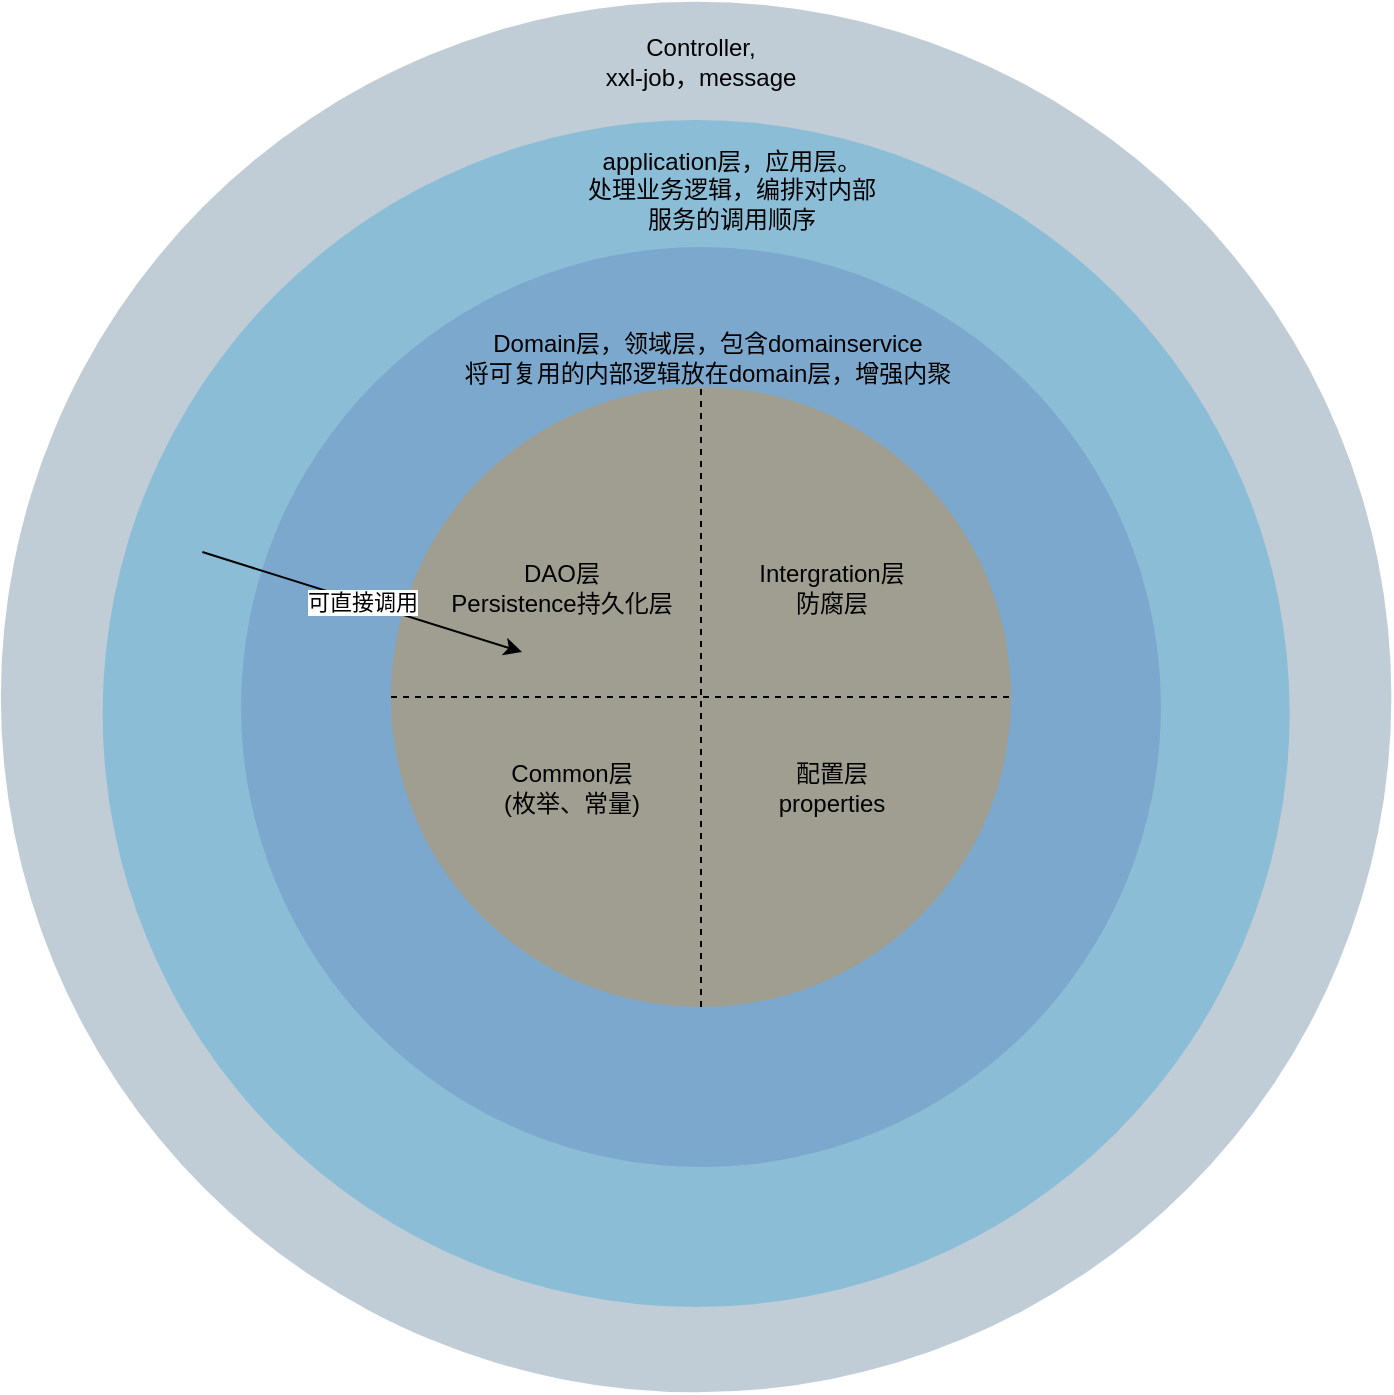 <mxfile version="20.5.1" type="github">
  <diagram id="3228e29e-7158-1315-38df-8450db1d8a1d" name="Page-1">
    <mxGraphModel dx="946" dy="614" grid="1" gridSize="10" guides="1" tooltips="1" connect="1" arrows="1" fold="1" page="1" pageScale="1" pageWidth="1169" pageHeight="827" background="none" math="0" shadow="0">
      <root>
        <mxCell id="0" />
        <mxCell id="1" parent="0" />
        <mxCell id="21593" value="" style="ellipse;whiteSpace=wrap;html=1;aspect=fixed;rounded=1;shadow=0;labelBackgroundColor=none;strokeColor=none;strokeWidth=3;fillColor=#2f5b7c;gradientColor=none;fontFamily=Helvetica;fontSize=14;fontColor=#AE4132;align=center;opacity=30;" parent="1" vertex="1">
          <mxGeometry x="159.44" y="54.87" width="695.25" height="695.25" as="geometry" />
        </mxCell>
        <mxCell id="21595" value="" style="ellipse;whiteSpace=wrap;html=1;aspect=fixed;rounded=1;shadow=0;labelBackgroundColor=none;strokeColor=none;strokeWidth=3;fillColor=#736CA8;gradientColor=none;fontFamily=Helvetica;fontSize=14;fontColor=#AE4132;align=center;opacity=30;" parent="1" vertex="1">
          <mxGeometry x="279.5" y="177.5" width="460" height="460" as="geometry" />
        </mxCell>
        <mxCell id="21596" value="" style="ellipse;whiteSpace=wrap;html=1;aspect=fixed;rounded=1;shadow=0;labelBackgroundColor=none;strokeColor=none;strokeWidth=3;fillColor=#1699D3;gradientColor=none;fontFamily=Helvetica;fontSize=14;fontColor=#AE4132;align=center;opacity=30;" parent="1" vertex="1">
          <mxGeometry x="210.32" y="114" width="593.5" height="593.5" as="geometry" />
        </mxCell>
        <mxCell id="21597" value="" style="ellipse;whiteSpace=wrap;html=1;aspect=fixed;rounded=1;shadow=0;labelBackgroundColor=none;strokeColor=none;strokeWidth=3;fillColor=#F08705;gradientColor=none;fontFamily=Helvetica;fontSize=14;fontColor=#AE4132;align=center;opacity=30;" parent="1" vertex="1">
          <mxGeometry x="354.5" y="247.5" width="310" height="310" as="geometry" />
        </mxCell>
        <mxCell id="YEzI8hjUJ_jsWgPvrRDo-21639" value="" style="endArrow=none;dashed=1;html=1;rounded=0;exitX=0;exitY=0.5;exitDx=0;exitDy=0;entryX=1;entryY=0.5;entryDx=0;entryDy=0;" parent="1" source="21597" target="21597" edge="1">
          <mxGeometry width="50" height="50" relative="1" as="geometry">
            <mxPoint x="469.5" y="380.75" as="sourcePoint" />
            <mxPoint x="583.0" y="380.75" as="targetPoint" />
          </mxGeometry>
        </mxCell>
        <mxCell id="YEzI8hjUJ_jsWgPvrRDo-21640" value="" style="endArrow=none;dashed=1;html=1;rounded=0;entryX=0.5;entryY=0;entryDx=0;entryDy=0;exitX=0.5;exitY=1;exitDx=0;exitDy=0;" parent="1" source="21597" target="21597" edge="1">
          <mxGeometry width="50" height="50" relative="1" as="geometry">
            <mxPoint x="526.25" y="437.5" as="sourcePoint" />
            <mxPoint x="526.25" y="324.0" as="targetPoint" />
          </mxGeometry>
        </mxCell>
        <mxCell id="YEzI8hjUJ_jsWgPvrRDo-21641" value="DAO层&lt;br&gt;Persistence持久化层" style="text;html=1;strokeColor=none;fillColor=none;align=center;verticalAlign=middle;whiteSpace=wrap;rounded=0;" parent="1" vertex="1">
          <mxGeometry x="380" y="332.5" width="120" height="30" as="geometry" />
        </mxCell>
        <mxCell id="YEzI8hjUJ_jsWgPvrRDo-21642" value="Intergration层&lt;br&gt;防腐层" style="text;html=1;strokeColor=none;fillColor=none;align=center;verticalAlign=middle;whiteSpace=wrap;rounded=0;" parent="1" vertex="1">
          <mxGeometry x="534.5" y="332.5" width="80" height="30" as="geometry" />
        </mxCell>
        <mxCell id="YEzI8hjUJ_jsWgPvrRDo-21643" value="Common层&lt;br&gt;(枚举、常量)" style="text;html=1;strokeColor=none;fillColor=none;align=center;verticalAlign=middle;whiteSpace=wrap;rounded=0;" parent="1" vertex="1">
          <mxGeometry x="400" y="432.5" width="90" height="30" as="geometry" />
        </mxCell>
        <mxCell id="YEzI8hjUJ_jsWgPvrRDo-21644" value="配置层&lt;br&gt;properties" style="text;html=1;strokeColor=none;fillColor=none;align=center;verticalAlign=middle;whiteSpace=wrap;rounded=0;" parent="1" vertex="1">
          <mxGeometry x="544.5" y="432.5" width="60" height="30" as="geometry" />
        </mxCell>
        <mxCell id="YEzI8hjUJ_jsWgPvrRDo-21654" value="Domain层，领域层，包含domainservice&lt;br&gt;将可复用的内部逻辑放在domain层，增强内聚" style="text;html=1;strokeColor=none;fillColor=none;align=center;verticalAlign=middle;whiteSpace=wrap;rounded=0;" parent="1" vertex="1">
          <mxGeometry x="390" y="217.5" width="245.87" height="30" as="geometry" />
        </mxCell>
        <mxCell id="YEzI8hjUJ_jsWgPvrRDo-21656" value="application层，应用层。&lt;br&gt;处理业务逻辑，编排对内部服务的调用顺序" style="text;html=1;strokeColor=none;fillColor=none;align=center;verticalAlign=middle;whiteSpace=wrap;rounded=0;" parent="1" vertex="1">
          <mxGeometry x="450" y="134" width="150" height="30" as="geometry" />
        </mxCell>
        <mxCell id="YEzI8hjUJ_jsWgPvrRDo-21657" value="Controller,&lt;br&gt;xxl-job，message" style="text;html=1;strokeColor=none;fillColor=none;align=center;verticalAlign=middle;whiteSpace=wrap;rounded=0;" parent="1" vertex="1">
          <mxGeometry x="438.04" y="70" width="142.93" height="30.87" as="geometry" />
        </mxCell>
        <mxCell id="YEzI8hjUJ_jsWgPvrRDo-21658" value="" style="endArrow=classic;html=1;rounded=0;exitX=0.084;exitY=0.364;exitDx=0;exitDy=0;exitPerimeter=0;" parent="1" source="21596" edge="1">
          <mxGeometry relative="1" as="geometry">
            <mxPoint x="320" y="380" as="sourcePoint" />
            <mxPoint x="420" y="380" as="targetPoint" />
          </mxGeometry>
        </mxCell>
        <mxCell id="YEzI8hjUJ_jsWgPvrRDo-21659" value="可直接调用" style="edgeLabel;resizable=0;html=1;align=center;verticalAlign=middle;" parent="YEzI8hjUJ_jsWgPvrRDo-21658" connectable="0" vertex="1">
          <mxGeometry relative="1" as="geometry" />
        </mxCell>
      </root>
    </mxGraphModel>
  </diagram>
</mxfile>
